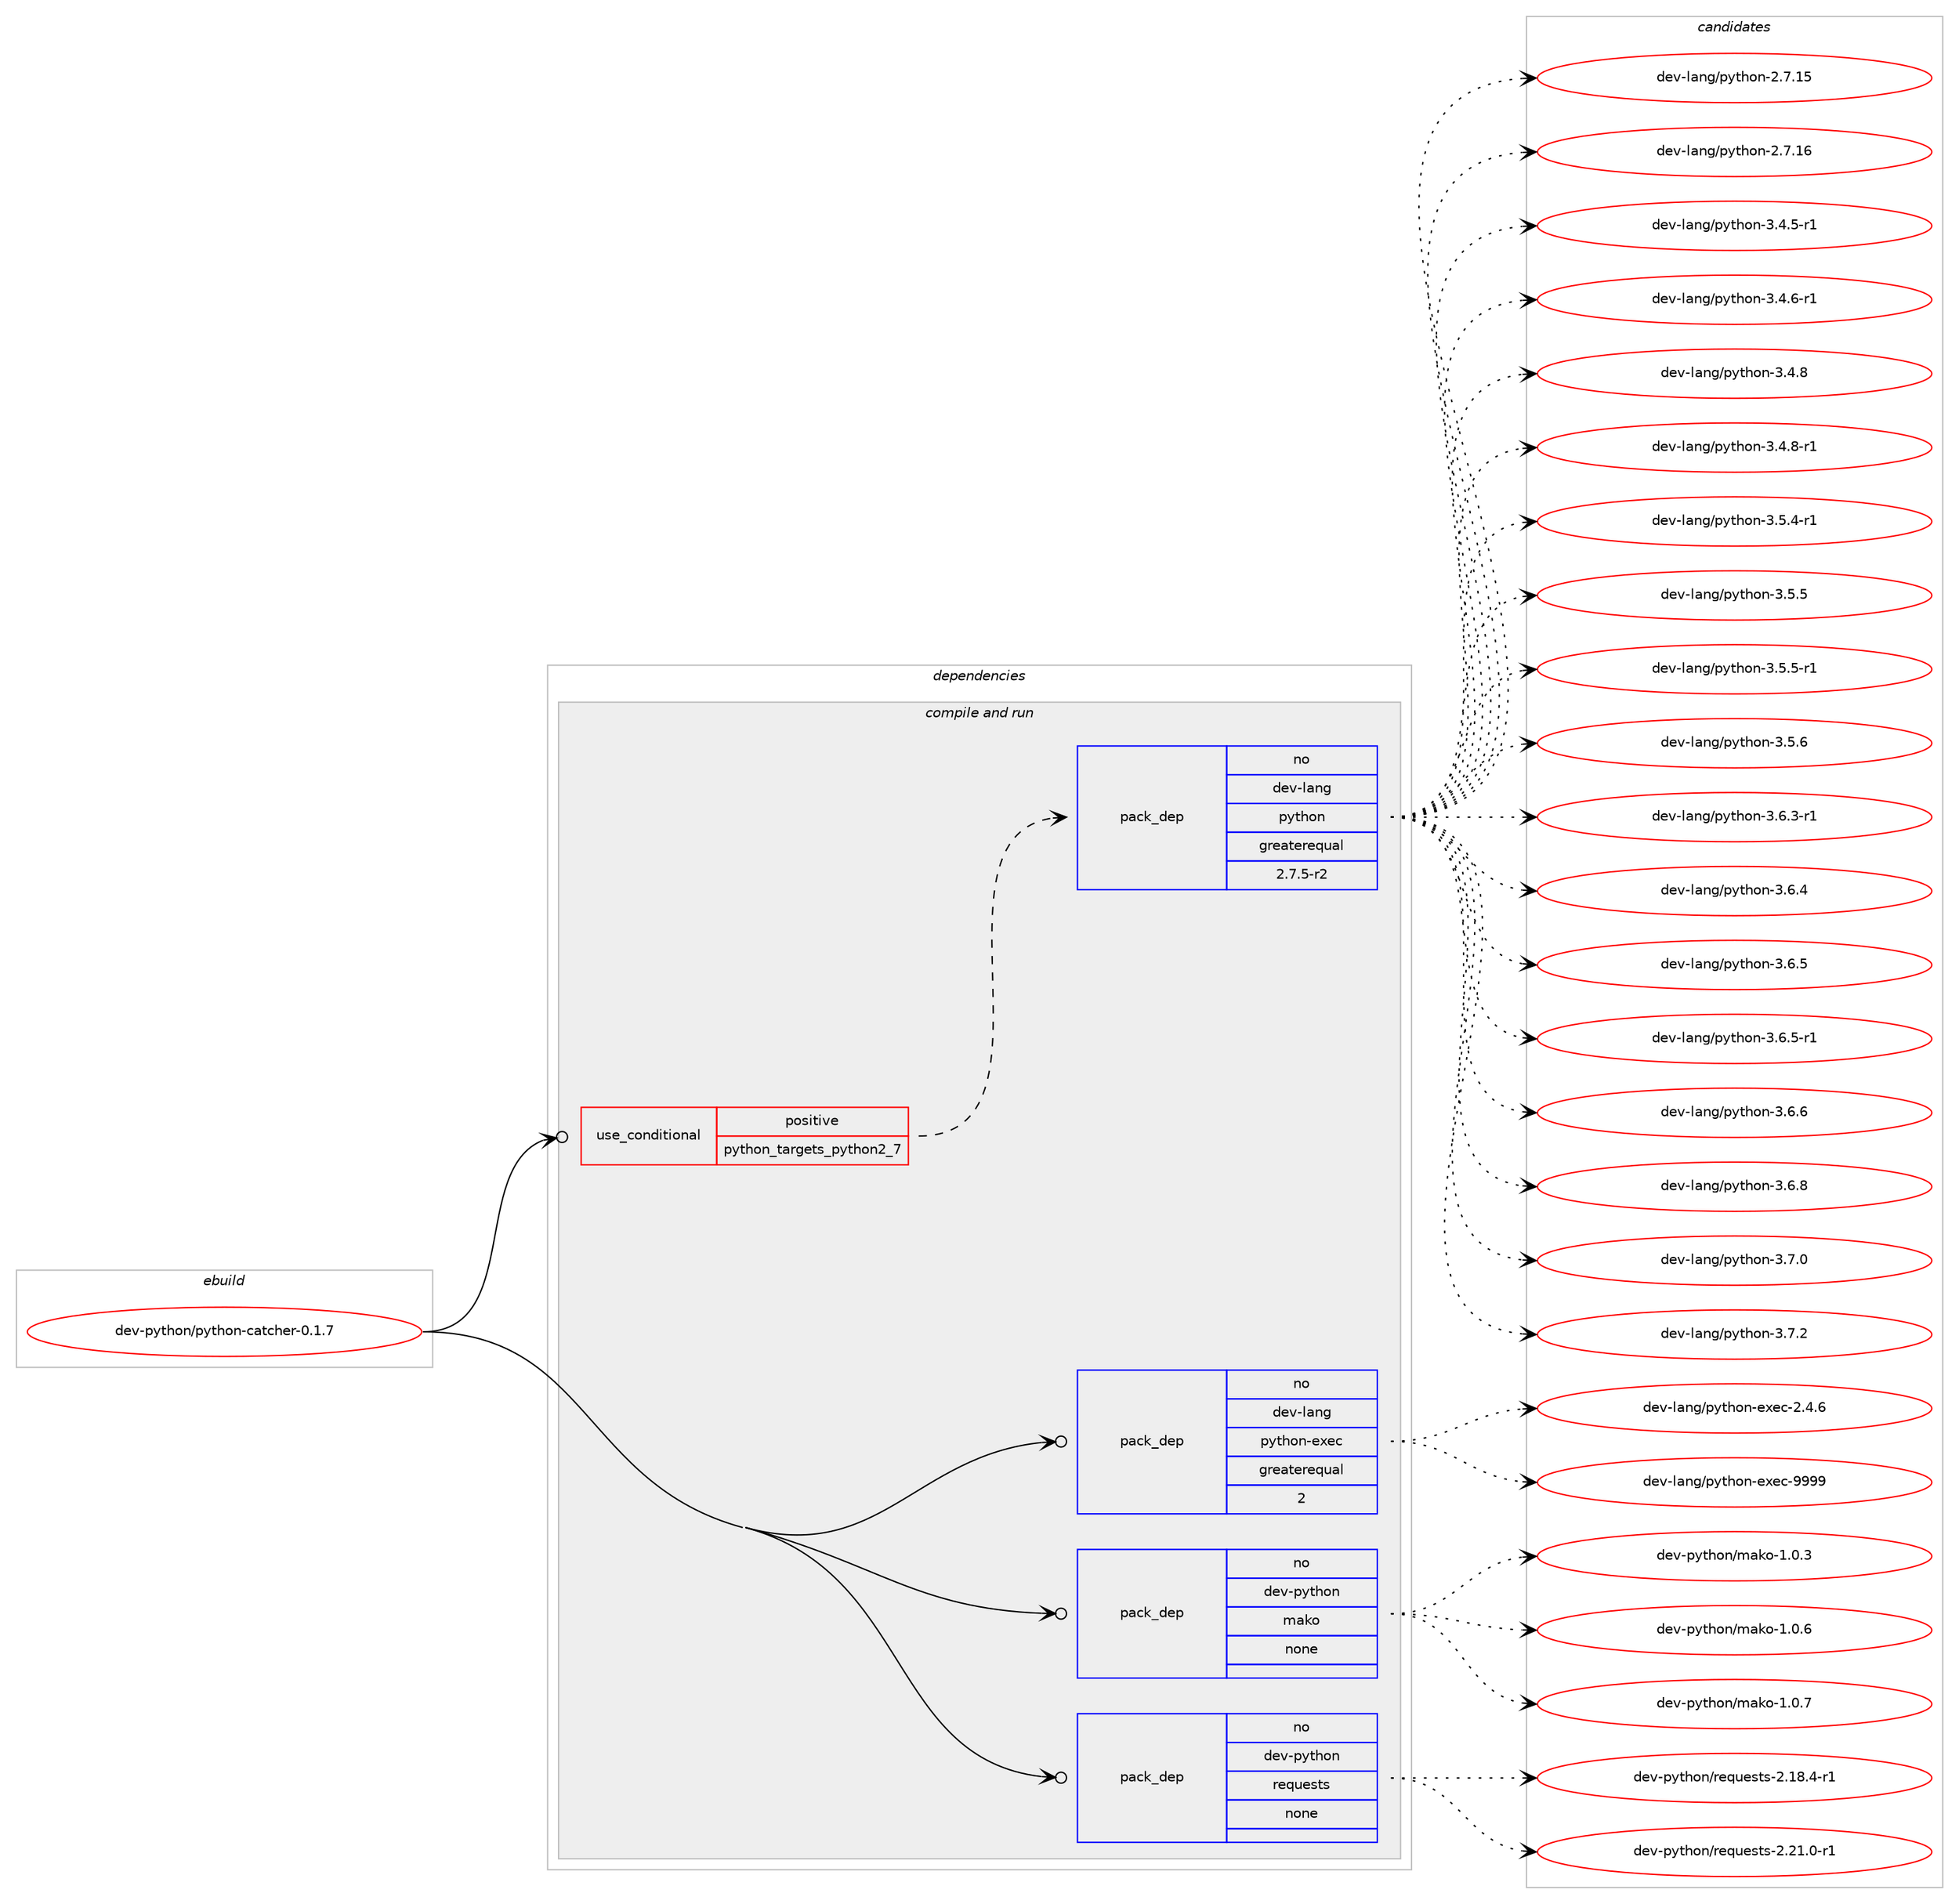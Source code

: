 digraph prolog {

# *************
# Graph options
# *************

newrank=true;
concentrate=true;
compound=true;
graph [rankdir=LR,fontname=Helvetica,fontsize=10,ranksep=1.5];#, ranksep=2.5, nodesep=0.2];
edge  [arrowhead=vee];
node  [fontname=Helvetica,fontsize=10];

# **********
# The ebuild
# **********

subgraph cluster_leftcol {
color=gray;
rank=same;
label=<<i>ebuild</i>>;
id [label="dev-python/python-catcher-0.1.7", color=red, width=4, href="../dev-python/python-catcher-0.1.7.svg"];
}

# ****************
# The dependencies
# ****************

subgraph cluster_midcol {
color=gray;
label=<<i>dependencies</i>>;
subgraph cluster_compile {
fillcolor="#eeeeee";
style=filled;
label=<<i>compile</i>>;
}
subgraph cluster_compileandrun {
fillcolor="#eeeeee";
style=filled;
label=<<i>compile and run</i>>;
subgraph cond382421 {
dependency1434188 [label=<<TABLE BORDER="0" CELLBORDER="1" CELLSPACING="0" CELLPADDING="4"><TR><TD ROWSPAN="3" CELLPADDING="10">use_conditional</TD></TR><TR><TD>positive</TD></TR><TR><TD>python_targets_python2_7</TD></TR></TABLE>>, shape=none, color=red];
subgraph pack1028415 {
dependency1434189 [label=<<TABLE BORDER="0" CELLBORDER="1" CELLSPACING="0" CELLPADDING="4" WIDTH="220"><TR><TD ROWSPAN="6" CELLPADDING="30">pack_dep</TD></TR><TR><TD WIDTH="110">no</TD></TR><TR><TD>dev-lang</TD></TR><TR><TD>python</TD></TR><TR><TD>greaterequal</TD></TR><TR><TD>2.7.5-r2</TD></TR></TABLE>>, shape=none, color=blue];
}
dependency1434188:e -> dependency1434189:w [weight=20,style="dashed",arrowhead="vee"];
}
id:e -> dependency1434188:w [weight=20,style="solid",arrowhead="odotvee"];
subgraph pack1028416 {
dependency1434190 [label=<<TABLE BORDER="0" CELLBORDER="1" CELLSPACING="0" CELLPADDING="4" WIDTH="220"><TR><TD ROWSPAN="6" CELLPADDING="30">pack_dep</TD></TR><TR><TD WIDTH="110">no</TD></TR><TR><TD>dev-lang</TD></TR><TR><TD>python-exec</TD></TR><TR><TD>greaterequal</TD></TR><TR><TD>2</TD></TR></TABLE>>, shape=none, color=blue];
}
id:e -> dependency1434190:w [weight=20,style="solid",arrowhead="odotvee"];
subgraph pack1028417 {
dependency1434191 [label=<<TABLE BORDER="0" CELLBORDER="1" CELLSPACING="0" CELLPADDING="4" WIDTH="220"><TR><TD ROWSPAN="6" CELLPADDING="30">pack_dep</TD></TR><TR><TD WIDTH="110">no</TD></TR><TR><TD>dev-python</TD></TR><TR><TD>mako</TD></TR><TR><TD>none</TD></TR><TR><TD></TD></TR></TABLE>>, shape=none, color=blue];
}
id:e -> dependency1434191:w [weight=20,style="solid",arrowhead="odotvee"];
subgraph pack1028418 {
dependency1434192 [label=<<TABLE BORDER="0" CELLBORDER="1" CELLSPACING="0" CELLPADDING="4" WIDTH="220"><TR><TD ROWSPAN="6" CELLPADDING="30">pack_dep</TD></TR><TR><TD WIDTH="110">no</TD></TR><TR><TD>dev-python</TD></TR><TR><TD>requests</TD></TR><TR><TD>none</TD></TR><TR><TD></TD></TR></TABLE>>, shape=none, color=blue];
}
id:e -> dependency1434192:w [weight=20,style="solid",arrowhead="odotvee"];
}
subgraph cluster_run {
fillcolor="#eeeeee";
style=filled;
label=<<i>run</i>>;
}
}

# **************
# The candidates
# **************

subgraph cluster_choices {
rank=same;
color=gray;
label=<<i>candidates</i>>;

subgraph choice1028415 {
color=black;
nodesep=1;
choice10010111845108971101034711212111610411111045504655464953 [label="dev-lang/python-2.7.15", color=red, width=4,href="../dev-lang/python-2.7.15.svg"];
choice10010111845108971101034711212111610411111045504655464954 [label="dev-lang/python-2.7.16", color=red, width=4,href="../dev-lang/python-2.7.16.svg"];
choice1001011184510897110103471121211161041111104551465246534511449 [label="dev-lang/python-3.4.5-r1", color=red, width=4,href="../dev-lang/python-3.4.5-r1.svg"];
choice1001011184510897110103471121211161041111104551465246544511449 [label="dev-lang/python-3.4.6-r1", color=red, width=4,href="../dev-lang/python-3.4.6-r1.svg"];
choice100101118451089711010347112121116104111110455146524656 [label="dev-lang/python-3.4.8", color=red, width=4,href="../dev-lang/python-3.4.8.svg"];
choice1001011184510897110103471121211161041111104551465246564511449 [label="dev-lang/python-3.4.8-r1", color=red, width=4,href="../dev-lang/python-3.4.8-r1.svg"];
choice1001011184510897110103471121211161041111104551465346524511449 [label="dev-lang/python-3.5.4-r1", color=red, width=4,href="../dev-lang/python-3.5.4-r1.svg"];
choice100101118451089711010347112121116104111110455146534653 [label="dev-lang/python-3.5.5", color=red, width=4,href="../dev-lang/python-3.5.5.svg"];
choice1001011184510897110103471121211161041111104551465346534511449 [label="dev-lang/python-3.5.5-r1", color=red, width=4,href="../dev-lang/python-3.5.5-r1.svg"];
choice100101118451089711010347112121116104111110455146534654 [label="dev-lang/python-3.5.6", color=red, width=4,href="../dev-lang/python-3.5.6.svg"];
choice1001011184510897110103471121211161041111104551465446514511449 [label="dev-lang/python-3.6.3-r1", color=red, width=4,href="../dev-lang/python-3.6.3-r1.svg"];
choice100101118451089711010347112121116104111110455146544652 [label="dev-lang/python-3.6.4", color=red, width=4,href="../dev-lang/python-3.6.4.svg"];
choice100101118451089711010347112121116104111110455146544653 [label="dev-lang/python-3.6.5", color=red, width=4,href="../dev-lang/python-3.6.5.svg"];
choice1001011184510897110103471121211161041111104551465446534511449 [label="dev-lang/python-3.6.5-r1", color=red, width=4,href="../dev-lang/python-3.6.5-r1.svg"];
choice100101118451089711010347112121116104111110455146544654 [label="dev-lang/python-3.6.6", color=red, width=4,href="../dev-lang/python-3.6.6.svg"];
choice100101118451089711010347112121116104111110455146544656 [label="dev-lang/python-3.6.8", color=red, width=4,href="../dev-lang/python-3.6.8.svg"];
choice100101118451089711010347112121116104111110455146554648 [label="dev-lang/python-3.7.0", color=red, width=4,href="../dev-lang/python-3.7.0.svg"];
choice100101118451089711010347112121116104111110455146554650 [label="dev-lang/python-3.7.2", color=red, width=4,href="../dev-lang/python-3.7.2.svg"];
dependency1434189:e -> choice10010111845108971101034711212111610411111045504655464953:w [style=dotted,weight="100"];
dependency1434189:e -> choice10010111845108971101034711212111610411111045504655464954:w [style=dotted,weight="100"];
dependency1434189:e -> choice1001011184510897110103471121211161041111104551465246534511449:w [style=dotted,weight="100"];
dependency1434189:e -> choice1001011184510897110103471121211161041111104551465246544511449:w [style=dotted,weight="100"];
dependency1434189:e -> choice100101118451089711010347112121116104111110455146524656:w [style=dotted,weight="100"];
dependency1434189:e -> choice1001011184510897110103471121211161041111104551465246564511449:w [style=dotted,weight="100"];
dependency1434189:e -> choice1001011184510897110103471121211161041111104551465346524511449:w [style=dotted,weight="100"];
dependency1434189:e -> choice100101118451089711010347112121116104111110455146534653:w [style=dotted,weight="100"];
dependency1434189:e -> choice1001011184510897110103471121211161041111104551465346534511449:w [style=dotted,weight="100"];
dependency1434189:e -> choice100101118451089711010347112121116104111110455146534654:w [style=dotted,weight="100"];
dependency1434189:e -> choice1001011184510897110103471121211161041111104551465446514511449:w [style=dotted,weight="100"];
dependency1434189:e -> choice100101118451089711010347112121116104111110455146544652:w [style=dotted,weight="100"];
dependency1434189:e -> choice100101118451089711010347112121116104111110455146544653:w [style=dotted,weight="100"];
dependency1434189:e -> choice1001011184510897110103471121211161041111104551465446534511449:w [style=dotted,weight="100"];
dependency1434189:e -> choice100101118451089711010347112121116104111110455146544654:w [style=dotted,weight="100"];
dependency1434189:e -> choice100101118451089711010347112121116104111110455146544656:w [style=dotted,weight="100"];
dependency1434189:e -> choice100101118451089711010347112121116104111110455146554648:w [style=dotted,weight="100"];
dependency1434189:e -> choice100101118451089711010347112121116104111110455146554650:w [style=dotted,weight="100"];
}
subgraph choice1028416 {
color=black;
nodesep=1;
choice1001011184510897110103471121211161041111104510112010199455046524654 [label="dev-lang/python-exec-2.4.6", color=red, width=4,href="../dev-lang/python-exec-2.4.6.svg"];
choice10010111845108971101034711212111610411111045101120101994557575757 [label="dev-lang/python-exec-9999", color=red, width=4,href="../dev-lang/python-exec-9999.svg"];
dependency1434190:e -> choice1001011184510897110103471121211161041111104510112010199455046524654:w [style=dotted,weight="100"];
dependency1434190:e -> choice10010111845108971101034711212111610411111045101120101994557575757:w [style=dotted,weight="100"];
}
subgraph choice1028417 {
color=black;
nodesep=1;
choice100101118451121211161041111104710997107111454946484651 [label="dev-python/mako-1.0.3", color=red, width=4,href="../dev-python/mako-1.0.3.svg"];
choice100101118451121211161041111104710997107111454946484654 [label="dev-python/mako-1.0.6", color=red, width=4,href="../dev-python/mako-1.0.6.svg"];
choice100101118451121211161041111104710997107111454946484655 [label="dev-python/mako-1.0.7", color=red, width=4,href="../dev-python/mako-1.0.7.svg"];
dependency1434191:e -> choice100101118451121211161041111104710997107111454946484651:w [style=dotted,weight="100"];
dependency1434191:e -> choice100101118451121211161041111104710997107111454946484654:w [style=dotted,weight="100"];
dependency1434191:e -> choice100101118451121211161041111104710997107111454946484655:w [style=dotted,weight="100"];
}
subgraph choice1028418 {
color=black;
nodesep=1;
choice1001011184511212111610411111047114101113117101115116115455046495646524511449 [label="dev-python/requests-2.18.4-r1", color=red, width=4,href="../dev-python/requests-2.18.4-r1.svg"];
choice1001011184511212111610411111047114101113117101115116115455046504946484511449 [label="dev-python/requests-2.21.0-r1", color=red, width=4,href="../dev-python/requests-2.21.0-r1.svg"];
dependency1434192:e -> choice1001011184511212111610411111047114101113117101115116115455046495646524511449:w [style=dotted,weight="100"];
dependency1434192:e -> choice1001011184511212111610411111047114101113117101115116115455046504946484511449:w [style=dotted,weight="100"];
}
}

}
